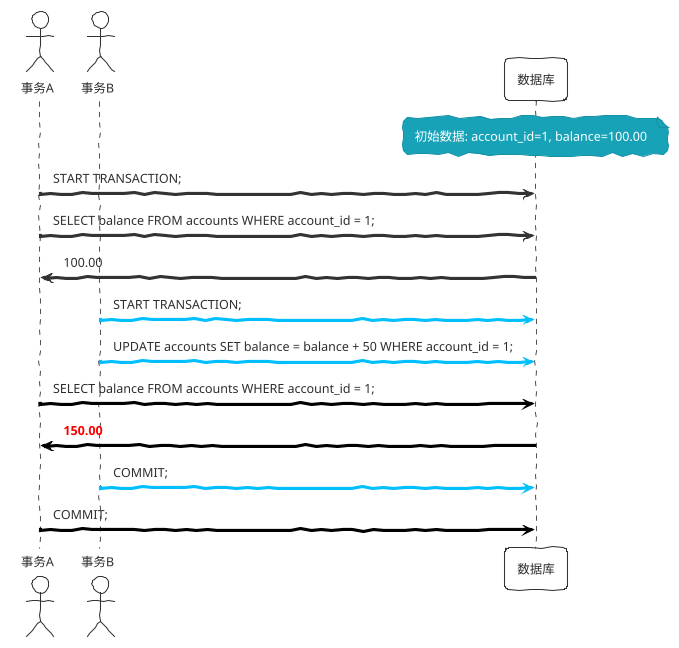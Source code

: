 @startuml
!theme sketchy-outline
actor 事务A
actor 事务B
participant 数据库

note over 数据库: 初始数据: account_id=1, balance=100.00


事务A -> 数据库: START TRANSACTION;
事务A -> 数据库: SELECT balance FROM accounts WHERE account_id = 1;
数据库 -> 事务A: 100.00

skinparam sequence {
  ArrowColor DeepSkyBlue
}
事务B -> 数据库: START TRANSACTION;
事务B -> 数据库: UPDATE accounts SET balance = balance + 50 WHERE account_id = 1;

skinparam sequence {
  ArrowColor Black
}

事务A -> 数据库: SELECT balance FROM accounts WHERE account_id = 1;
数据库 -> 事务A: <font color=red><b>150.00

skinparam sequence {
  ArrowColor DeepSkyBlue
}
事务B -> 数据库: COMMIT;

skinparam sequence {
  ArrowColor Black
}

事务A -> 数据库: COMMIT;
@enduml